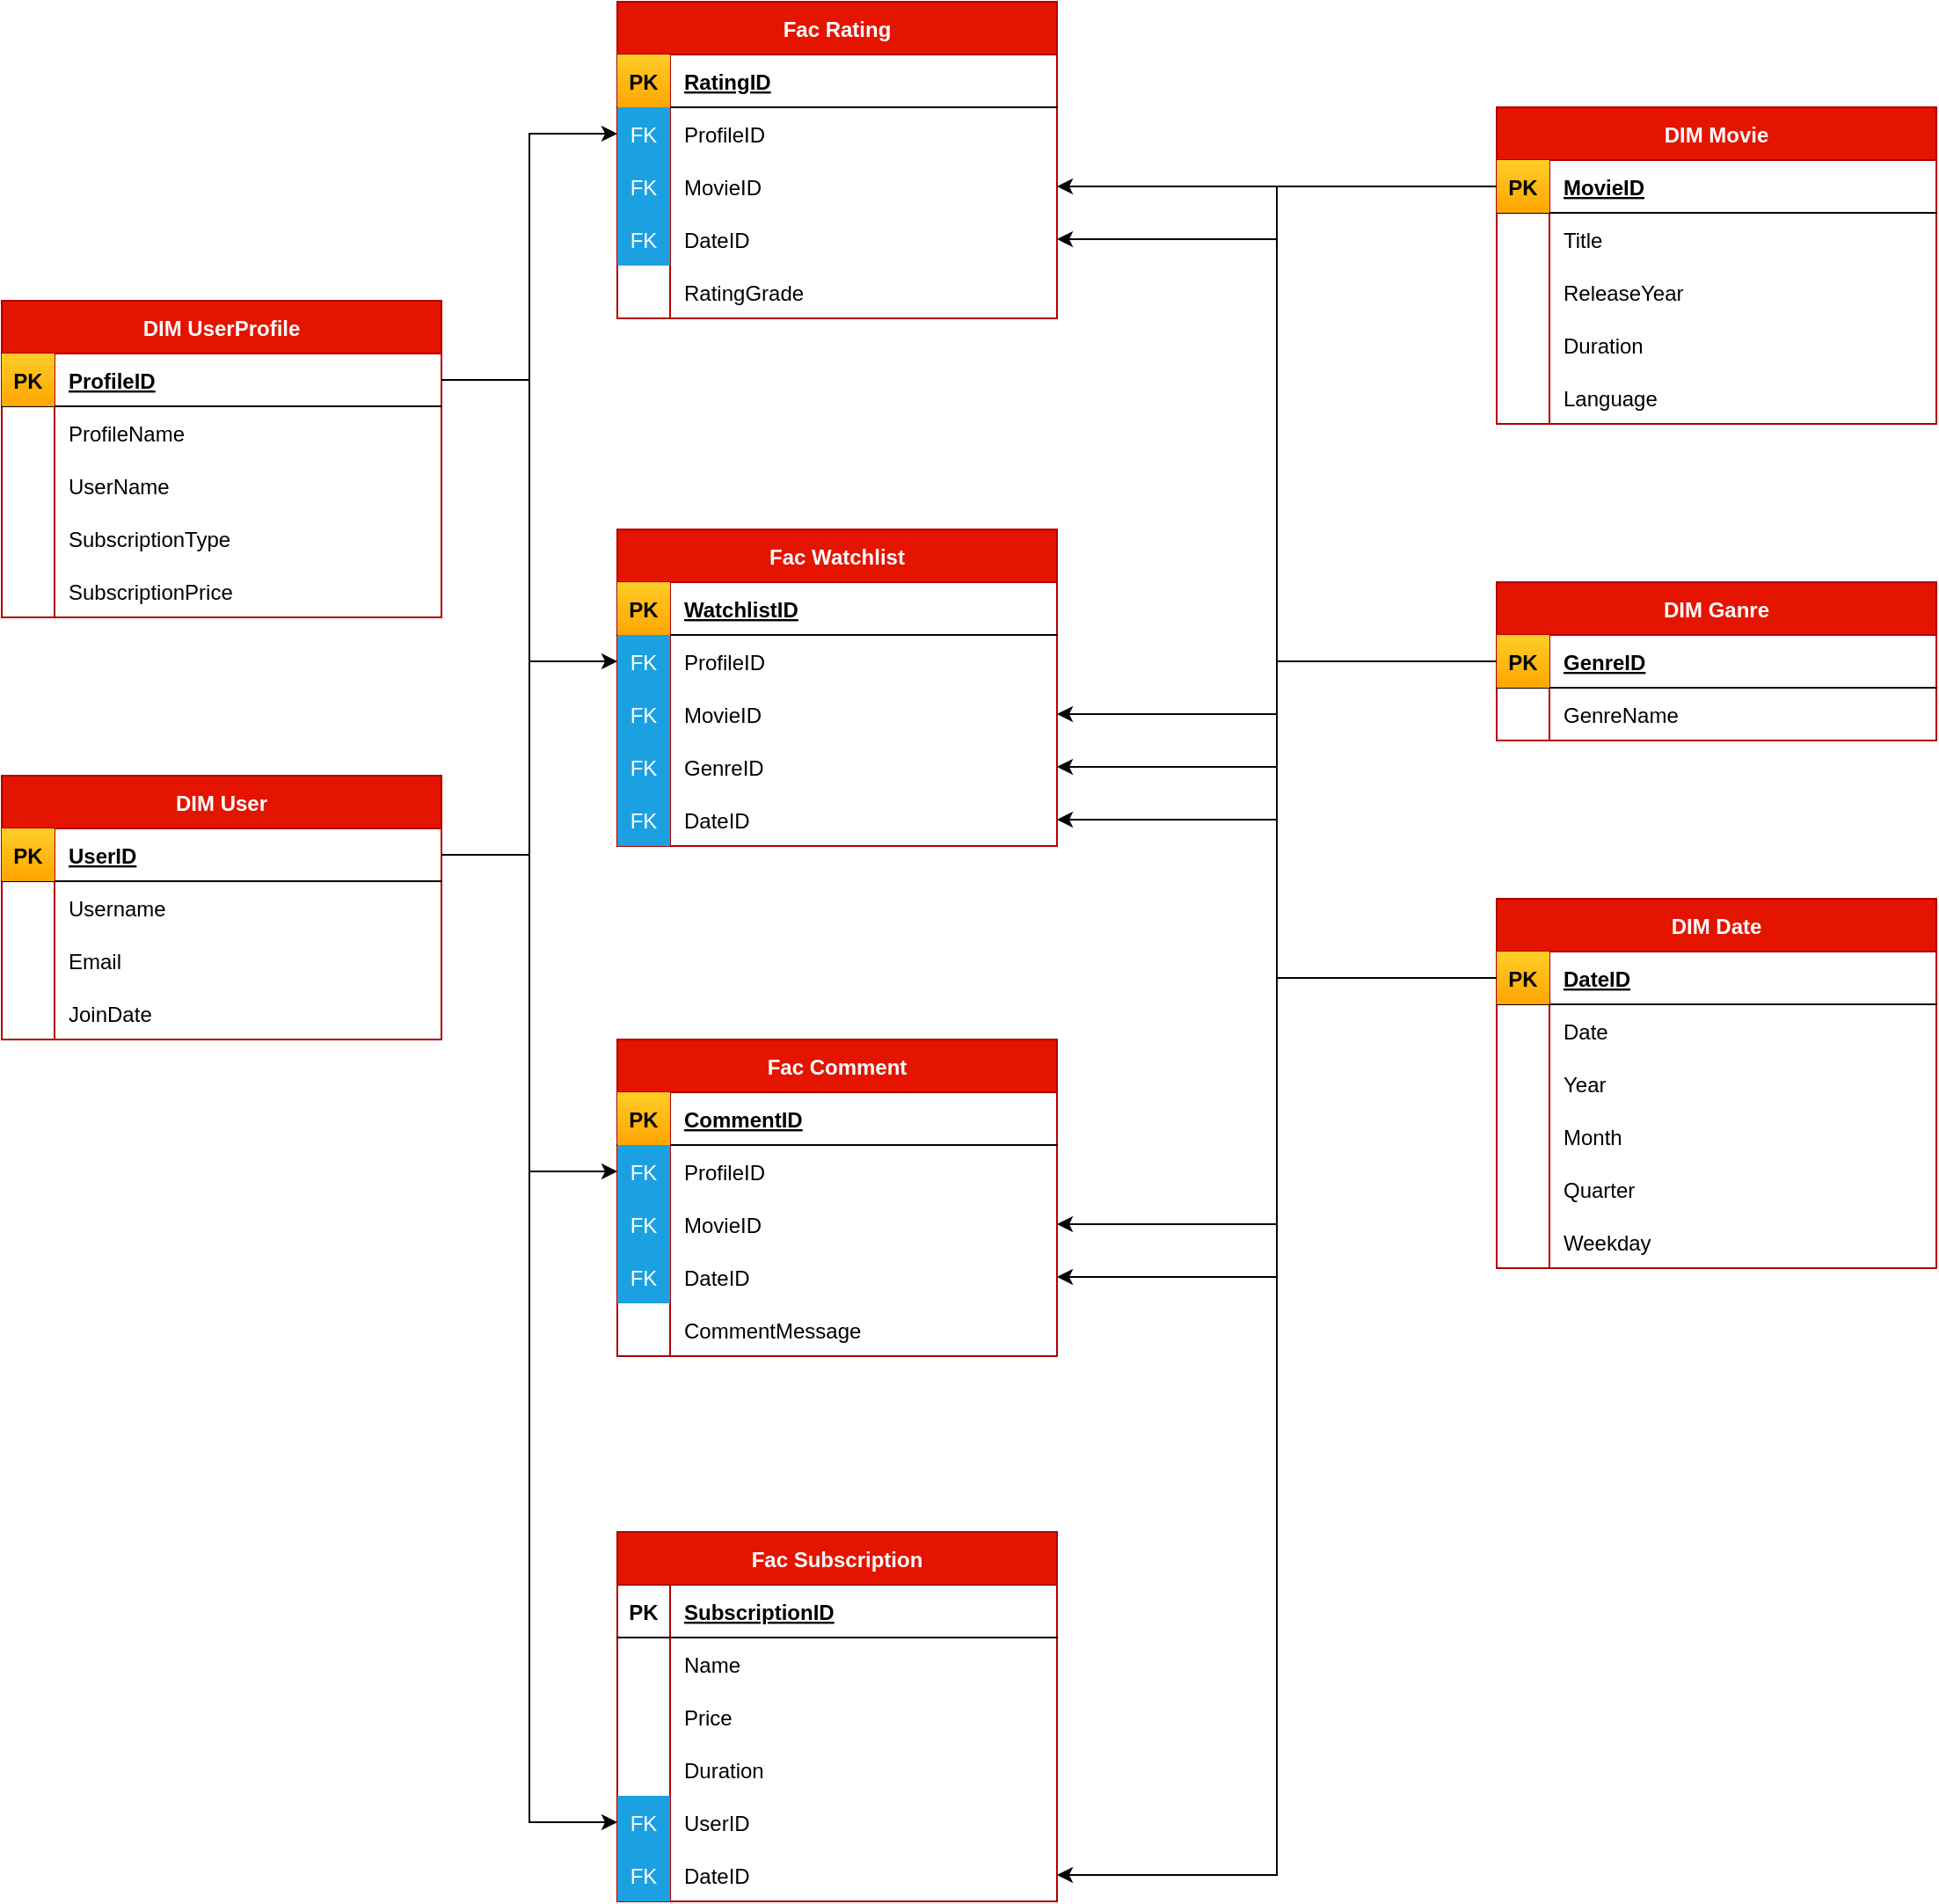 <mxfile version="28.2.5">
  <diagram id="R2lEEEUBdFMjLlhIrx00" name="Page-1">
    <mxGraphModel dx="1737" dy="1050" grid="1" gridSize="10" guides="1" tooltips="1" connect="1" arrows="1" fold="1" page="1" pageScale="1" pageWidth="850" pageHeight="1100" math="0" shadow="0" extFonts="Permanent Marker^https://fonts.googleapis.com/css?family=Permanent+Marker">
      <root>
        <mxCell id="0" />
        <mxCell id="1" parent="0" />
        <mxCell id="C-vyLk0tnHw3VtMMgP7b-2" value="Fac Rating" style="shape=table;startSize=30;container=1;collapsible=1;childLayout=tableLayout;fixedRows=1;rowLines=0;fontStyle=1;align=center;resizeLast=1;fillColor=#e51400;fontColor=#ffffff;strokeColor=#B20000;" parent="1" vertex="1">
          <mxGeometry x="570" y="120" width="250" height="180" as="geometry" />
        </mxCell>
        <mxCell id="C-vyLk0tnHw3VtMMgP7b-3" value="" style="shape=partialRectangle;collapsible=0;dropTarget=0;pointerEvents=0;fillColor=none;points=[[0,0.5],[1,0.5]];portConstraint=eastwest;top=0;left=0;right=0;bottom=1;" parent="C-vyLk0tnHw3VtMMgP7b-2" vertex="1">
          <mxGeometry y="30" width="250" height="30" as="geometry" />
        </mxCell>
        <mxCell id="C-vyLk0tnHw3VtMMgP7b-4" value="PK" style="shape=partialRectangle;overflow=hidden;connectable=0;fillColor=#ffcd28;top=0;left=0;bottom=0;right=0;fontStyle=1;gradientColor=#ffa500;strokeColor=#d79b00;" parent="C-vyLk0tnHw3VtMMgP7b-3" vertex="1">
          <mxGeometry width="30" height="30" as="geometry">
            <mxRectangle width="30" height="30" as="alternateBounds" />
          </mxGeometry>
        </mxCell>
        <mxCell id="C-vyLk0tnHw3VtMMgP7b-5" value="RatingID" style="shape=partialRectangle;overflow=hidden;connectable=0;fillColor=none;top=0;left=0;bottom=0;right=0;align=left;spacingLeft=6;fontStyle=5;" parent="C-vyLk0tnHw3VtMMgP7b-3" vertex="1">
          <mxGeometry x="30" width="220" height="30" as="geometry">
            <mxRectangle width="220" height="30" as="alternateBounds" />
          </mxGeometry>
        </mxCell>
        <mxCell id="C-vyLk0tnHw3VtMMgP7b-6" value="" style="shape=partialRectangle;collapsible=0;dropTarget=0;pointerEvents=0;fillColor=none;points=[[0,0.5],[1,0.5]];portConstraint=eastwest;top=0;left=0;right=0;bottom=0;" parent="C-vyLk0tnHw3VtMMgP7b-2" vertex="1">
          <mxGeometry y="60" width="250" height="30" as="geometry" />
        </mxCell>
        <mxCell id="C-vyLk0tnHw3VtMMgP7b-7" value="FK" style="shape=partialRectangle;overflow=hidden;connectable=0;fillColor=#1ba1e2;top=0;left=0;bottom=0;right=0;fontColor=#ffffff;strokeColor=#006EAF;" parent="C-vyLk0tnHw3VtMMgP7b-6" vertex="1">
          <mxGeometry width="30" height="30" as="geometry">
            <mxRectangle width="30" height="30" as="alternateBounds" />
          </mxGeometry>
        </mxCell>
        <mxCell id="C-vyLk0tnHw3VtMMgP7b-8" value="ProfileID" style="shape=partialRectangle;overflow=hidden;connectable=0;fillColor=none;top=0;left=0;bottom=0;right=0;align=left;spacingLeft=6;" parent="C-vyLk0tnHw3VtMMgP7b-6" vertex="1">
          <mxGeometry x="30" width="220" height="30" as="geometry">
            <mxRectangle width="220" height="30" as="alternateBounds" />
          </mxGeometry>
        </mxCell>
        <mxCell id="C-vyLk0tnHw3VtMMgP7b-9" value="" style="shape=partialRectangle;collapsible=0;dropTarget=0;pointerEvents=0;fillColor=none;points=[[0,0.5],[1,0.5]];portConstraint=eastwest;top=0;left=0;right=0;bottom=0;" parent="C-vyLk0tnHw3VtMMgP7b-2" vertex="1">
          <mxGeometry y="90" width="250" height="30" as="geometry" />
        </mxCell>
        <mxCell id="C-vyLk0tnHw3VtMMgP7b-10" value="FK" style="shape=partialRectangle;overflow=hidden;connectable=0;fillColor=#1ba1e2;top=0;left=0;bottom=0;right=0;fontColor=#ffffff;strokeColor=#006EAF;" parent="C-vyLk0tnHw3VtMMgP7b-9" vertex="1">
          <mxGeometry width="30" height="30" as="geometry">
            <mxRectangle width="30" height="30" as="alternateBounds" />
          </mxGeometry>
        </mxCell>
        <mxCell id="C-vyLk0tnHw3VtMMgP7b-11" value="MovieID" style="shape=partialRectangle;overflow=hidden;connectable=0;fillColor=none;top=0;left=0;bottom=0;right=0;align=left;spacingLeft=6;" parent="C-vyLk0tnHw3VtMMgP7b-9" vertex="1">
          <mxGeometry x="30" width="220" height="30" as="geometry">
            <mxRectangle width="220" height="30" as="alternateBounds" />
          </mxGeometry>
        </mxCell>
        <mxCell id="CZ8vtydU2xpf4jQbtMSe-10" value="" style="shape=tableRow;horizontal=0;startSize=0;swimlaneHead=0;swimlaneBody=0;fillColor=none;collapsible=0;dropTarget=0;points=[[0,0.5],[1,0.5]];portConstraint=eastwest;top=0;left=0;right=0;bottom=0;" parent="C-vyLk0tnHw3VtMMgP7b-2" vertex="1">
          <mxGeometry y="120" width="250" height="30" as="geometry" />
        </mxCell>
        <mxCell id="CZ8vtydU2xpf4jQbtMSe-11" value="FK" style="shape=partialRectangle;connectable=0;fillColor=#1ba1e2;top=0;left=0;bottom=0;right=0;editable=1;overflow=hidden;fontColor=#ffffff;strokeColor=#006EAF;" parent="CZ8vtydU2xpf4jQbtMSe-10" vertex="1">
          <mxGeometry width="30" height="30" as="geometry">
            <mxRectangle width="30" height="30" as="alternateBounds" />
          </mxGeometry>
        </mxCell>
        <mxCell id="CZ8vtydU2xpf4jQbtMSe-12" value="DateID" style="shape=partialRectangle;connectable=0;fillColor=none;top=0;left=0;bottom=0;right=0;align=left;spacingLeft=6;overflow=hidden;" parent="CZ8vtydU2xpf4jQbtMSe-10" vertex="1">
          <mxGeometry x="30" width="220" height="30" as="geometry">
            <mxRectangle width="220" height="30" as="alternateBounds" />
          </mxGeometry>
        </mxCell>
        <mxCell id="CZ8vtydU2xpf4jQbtMSe-16" value="" style="shape=tableRow;horizontal=0;startSize=0;swimlaneHead=0;swimlaneBody=0;fillColor=none;collapsible=0;dropTarget=0;points=[[0,0.5],[1,0.5]];portConstraint=eastwest;top=0;left=0;right=0;bottom=0;" parent="C-vyLk0tnHw3VtMMgP7b-2" vertex="1">
          <mxGeometry y="150" width="250" height="30" as="geometry" />
        </mxCell>
        <mxCell id="CZ8vtydU2xpf4jQbtMSe-17" value="" style="shape=partialRectangle;connectable=0;fillColor=none;top=0;left=0;bottom=0;right=0;editable=1;overflow=hidden;" parent="CZ8vtydU2xpf4jQbtMSe-16" vertex="1">
          <mxGeometry width="30" height="30" as="geometry">
            <mxRectangle width="30" height="30" as="alternateBounds" />
          </mxGeometry>
        </mxCell>
        <mxCell id="CZ8vtydU2xpf4jQbtMSe-18" value="RatingGrade" style="shape=partialRectangle;connectable=0;fillColor=none;top=0;left=0;bottom=0;right=0;align=left;spacingLeft=6;overflow=hidden;" parent="CZ8vtydU2xpf4jQbtMSe-16" vertex="1">
          <mxGeometry x="30" width="220" height="30" as="geometry">
            <mxRectangle width="220" height="30" as="alternateBounds" />
          </mxGeometry>
        </mxCell>
        <mxCell id="CZ8vtydU2xpf4jQbtMSe-19" value="Fac Watchlist" style="shape=table;startSize=30;container=1;collapsible=1;childLayout=tableLayout;fixedRows=1;rowLines=0;fontStyle=1;align=center;resizeLast=1;fillColor=#e51400;fontColor=#ffffff;strokeColor=#B20000;" parent="1" vertex="1">
          <mxGeometry x="570" y="420" width="250" height="180" as="geometry" />
        </mxCell>
        <mxCell id="CZ8vtydU2xpf4jQbtMSe-20" value="" style="shape=partialRectangle;collapsible=0;dropTarget=0;pointerEvents=0;fillColor=none;points=[[0,0.5],[1,0.5]];portConstraint=eastwest;top=0;left=0;right=0;bottom=1;" parent="CZ8vtydU2xpf4jQbtMSe-19" vertex="1">
          <mxGeometry y="30" width="250" height="30" as="geometry" />
        </mxCell>
        <mxCell id="CZ8vtydU2xpf4jQbtMSe-21" value="PK" style="shape=partialRectangle;overflow=hidden;connectable=0;fillColor=#ffcd28;top=0;left=0;bottom=0;right=0;fontStyle=1;gradientColor=#ffa500;strokeColor=#d79b00;" parent="CZ8vtydU2xpf4jQbtMSe-20" vertex="1">
          <mxGeometry width="30" height="30" as="geometry">
            <mxRectangle width="30" height="30" as="alternateBounds" />
          </mxGeometry>
        </mxCell>
        <mxCell id="CZ8vtydU2xpf4jQbtMSe-22" value="WatchlistID" style="shape=partialRectangle;overflow=hidden;connectable=0;fillColor=none;top=0;left=0;bottom=0;right=0;align=left;spacingLeft=6;fontStyle=5;" parent="CZ8vtydU2xpf4jQbtMSe-20" vertex="1">
          <mxGeometry x="30" width="220" height="30" as="geometry">
            <mxRectangle width="220" height="30" as="alternateBounds" />
          </mxGeometry>
        </mxCell>
        <mxCell id="CZ8vtydU2xpf4jQbtMSe-23" value="" style="shape=partialRectangle;collapsible=0;dropTarget=0;pointerEvents=0;fillColor=none;points=[[0,0.5],[1,0.5]];portConstraint=eastwest;top=0;left=0;right=0;bottom=0;" parent="CZ8vtydU2xpf4jQbtMSe-19" vertex="1">
          <mxGeometry y="60" width="250" height="30" as="geometry" />
        </mxCell>
        <mxCell id="CZ8vtydU2xpf4jQbtMSe-24" value="FK" style="shape=partialRectangle;overflow=hidden;connectable=0;fillColor=#1ba1e2;top=0;left=0;bottom=0;right=0;fontColor=#ffffff;strokeColor=#006EAF;" parent="CZ8vtydU2xpf4jQbtMSe-23" vertex="1">
          <mxGeometry width="30" height="30" as="geometry">
            <mxRectangle width="30" height="30" as="alternateBounds" />
          </mxGeometry>
        </mxCell>
        <mxCell id="CZ8vtydU2xpf4jQbtMSe-25" value="ProfileID" style="shape=partialRectangle;overflow=hidden;connectable=0;fillColor=none;top=0;left=0;bottom=0;right=0;align=left;spacingLeft=6;" parent="CZ8vtydU2xpf4jQbtMSe-23" vertex="1">
          <mxGeometry x="30" width="220" height="30" as="geometry">
            <mxRectangle width="220" height="30" as="alternateBounds" />
          </mxGeometry>
        </mxCell>
        <mxCell id="CZ8vtydU2xpf4jQbtMSe-26" value="" style="shape=partialRectangle;collapsible=0;dropTarget=0;pointerEvents=0;fillColor=none;points=[[0,0.5],[1,0.5]];portConstraint=eastwest;top=0;left=0;right=0;bottom=0;" parent="CZ8vtydU2xpf4jQbtMSe-19" vertex="1">
          <mxGeometry y="90" width="250" height="30" as="geometry" />
        </mxCell>
        <mxCell id="CZ8vtydU2xpf4jQbtMSe-27" value="FK" style="shape=partialRectangle;overflow=hidden;connectable=0;fillColor=#1ba1e2;top=0;left=0;bottom=0;right=0;fontColor=#ffffff;strokeColor=#006EAF;" parent="CZ8vtydU2xpf4jQbtMSe-26" vertex="1">
          <mxGeometry width="30" height="30" as="geometry">
            <mxRectangle width="30" height="30" as="alternateBounds" />
          </mxGeometry>
        </mxCell>
        <mxCell id="CZ8vtydU2xpf4jQbtMSe-28" value="MovieID" style="shape=partialRectangle;overflow=hidden;connectable=0;fillColor=none;top=0;left=0;bottom=0;right=0;align=left;spacingLeft=6;" parent="CZ8vtydU2xpf4jQbtMSe-26" vertex="1">
          <mxGeometry x="30" width="220" height="30" as="geometry">
            <mxRectangle width="220" height="30" as="alternateBounds" />
          </mxGeometry>
        </mxCell>
        <mxCell id="CZ8vtydU2xpf4jQbtMSe-29" value="" style="shape=tableRow;horizontal=0;startSize=0;swimlaneHead=0;swimlaneBody=0;fillColor=none;collapsible=0;dropTarget=0;points=[[0,0.5],[1,0.5]];portConstraint=eastwest;top=0;left=0;right=0;bottom=0;" parent="CZ8vtydU2xpf4jQbtMSe-19" vertex="1">
          <mxGeometry y="120" width="250" height="30" as="geometry" />
        </mxCell>
        <mxCell id="CZ8vtydU2xpf4jQbtMSe-30" value="FK" style="shape=partialRectangle;connectable=0;fillColor=#1ba1e2;top=0;left=0;bottom=0;right=0;editable=1;overflow=hidden;fontColor=#ffffff;strokeColor=#006EAF;" parent="CZ8vtydU2xpf4jQbtMSe-29" vertex="1">
          <mxGeometry width="30" height="30" as="geometry">
            <mxRectangle width="30" height="30" as="alternateBounds" />
          </mxGeometry>
        </mxCell>
        <mxCell id="CZ8vtydU2xpf4jQbtMSe-31" value="GenreID" style="shape=partialRectangle;connectable=0;fillColor=none;top=0;left=0;bottom=0;right=0;align=left;spacingLeft=6;overflow=hidden;" parent="CZ8vtydU2xpf4jQbtMSe-29" vertex="1">
          <mxGeometry x="30" width="220" height="30" as="geometry">
            <mxRectangle width="220" height="30" as="alternateBounds" />
          </mxGeometry>
        </mxCell>
        <mxCell id="lDj0265KRV16K6M_6moC-1" value="" style="shape=tableRow;horizontal=0;startSize=0;swimlaneHead=0;swimlaneBody=0;fillColor=none;collapsible=0;dropTarget=0;points=[[0,0.5],[1,0.5]];portConstraint=eastwest;top=0;left=0;right=0;bottom=0;" parent="CZ8vtydU2xpf4jQbtMSe-19" vertex="1">
          <mxGeometry y="150" width="250" height="30" as="geometry" />
        </mxCell>
        <mxCell id="lDj0265KRV16K6M_6moC-2" value="FK" style="shape=partialRectangle;connectable=0;fillColor=#1ba1e2;top=0;left=0;bottom=0;right=0;editable=1;overflow=hidden;fontColor=#ffffff;strokeColor=#006EAF;" parent="lDj0265KRV16K6M_6moC-1" vertex="1">
          <mxGeometry width="30" height="30" as="geometry">
            <mxRectangle width="30" height="30" as="alternateBounds" />
          </mxGeometry>
        </mxCell>
        <mxCell id="lDj0265KRV16K6M_6moC-3" value="DateID" style="shape=partialRectangle;connectable=0;fillColor=none;top=0;left=0;bottom=0;right=0;align=left;spacingLeft=6;overflow=hidden;" parent="lDj0265KRV16K6M_6moC-1" vertex="1">
          <mxGeometry x="30" width="220" height="30" as="geometry">
            <mxRectangle width="220" height="30" as="alternateBounds" />
          </mxGeometry>
        </mxCell>
        <mxCell id="CZ8vtydU2xpf4jQbtMSe-36" value="Fac Comment" style="shape=table;startSize=30;container=1;collapsible=1;childLayout=tableLayout;fixedRows=1;rowLines=0;fontStyle=1;align=center;resizeLast=1;fillColor=#e51400;fontColor=#ffffff;strokeColor=#B20000;" parent="1" vertex="1">
          <mxGeometry x="570" y="710" width="250" height="180" as="geometry" />
        </mxCell>
        <mxCell id="CZ8vtydU2xpf4jQbtMSe-37" value="" style="shape=partialRectangle;collapsible=0;dropTarget=0;pointerEvents=0;fillColor=none;points=[[0,0.5],[1,0.5]];portConstraint=eastwest;top=0;left=0;right=0;bottom=1;" parent="CZ8vtydU2xpf4jQbtMSe-36" vertex="1">
          <mxGeometry y="30" width="250" height="30" as="geometry" />
        </mxCell>
        <mxCell id="CZ8vtydU2xpf4jQbtMSe-38" value="PK" style="shape=partialRectangle;overflow=hidden;connectable=0;fillColor=#ffcd28;top=0;left=0;bottom=0;right=0;fontStyle=1;gradientColor=#ffa500;strokeColor=#d79b00;" parent="CZ8vtydU2xpf4jQbtMSe-37" vertex="1">
          <mxGeometry width="30" height="30" as="geometry">
            <mxRectangle width="30" height="30" as="alternateBounds" />
          </mxGeometry>
        </mxCell>
        <mxCell id="CZ8vtydU2xpf4jQbtMSe-39" value="CommentID" style="shape=partialRectangle;overflow=hidden;connectable=0;fillColor=none;top=0;left=0;bottom=0;right=0;align=left;spacingLeft=6;fontStyle=5;" parent="CZ8vtydU2xpf4jQbtMSe-37" vertex="1">
          <mxGeometry x="30" width="220" height="30" as="geometry">
            <mxRectangle width="220" height="30" as="alternateBounds" />
          </mxGeometry>
        </mxCell>
        <mxCell id="CZ8vtydU2xpf4jQbtMSe-40" value="" style="shape=partialRectangle;collapsible=0;dropTarget=0;pointerEvents=0;fillColor=none;points=[[0,0.5],[1,0.5]];portConstraint=eastwest;top=0;left=0;right=0;bottom=0;" parent="CZ8vtydU2xpf4jQbtMSe-36" vertex="1">
          <mxGeometry y="60" width="250" height="30" as="geometry" />
        </mxCell>
        <mxCell id="CZ8vtydU2xpf4jQbtMSe-41" value="FK" style="shape=partialRectangle;overflow=hidden;connectable=0;fillColor=#1ba1e2;top=0;left=0;bottom=0;right=0;fontColor=#ffffff;strokeColor=#006EAF;" parent="CZ8vtydU2xpf4jQbtMSe-40" vertex="1">
          <mxGeometry width="30" height="30" as="geometry">
            <mxRectangle width="30" height="30" as="alternateBounds" />
          </mxGeometry>
        </mxCell>
        <mxCell id="CZ8vtydU2xpf4jQbtMSe-42" value="ProfileID" style="shape=partialRectangle;overflow=hidden;connectable=0;fillColor=none;top=0;left=0;bottom=0;right=0;align=left;spacingLeft=6;" parent="CZ8vtydU2xpf4jQbtMSe-40" vertex="1">
          <mxGeometry x="30" width="220" height="30" as="geometry">
            <mxRectangle width="220" height="30" as="alternateBounds" />
          </mxGeometry>
        </mxCell>
        <mxCell id="CZ8vtydU2xpf4jQbtMSe-43" value="" style="shape=partialRectangle;collapsible=0;dropTarget=0;pointerEvents=0;fillColor=none;points=[[0,0.5],[1,0.5]];portConstraint=eastwest;top=0;left=0;right=0;bottom=0;" parent="CZ8vtydU2xpf4jQbtMSe-36" vertex="1">
          <mxGeometry y="90" width="250" height="30" as="geometry" />
        </mxCell>
        <mxCell id="CZ8vtydU2xpf4jQbtMSe-44" value="FK" style="shape=partialRectangle;overflow=hidden;connectable=0;fillColor=#1ba1e2;top=0;left=0;bottom=0;right=0;fontColor=#ffffff;strokeColor=#006EAF;" parent="CZ8vtydU2xpf4jQbtMSe-43" vertex="1">
          <mxGeometry width="30" height="30" as="geometry">
            <mxRectangle width="30" height="30" as="alternateBounds" />
          </mxGeometry>
        </mxCell>
        <mxCell id="CZ8vtydU2xpf4jQbtMSe-45" value="MovieID" style="shape=partialRectangle;overflow=hidden;connectable=0;fillColor=none;top=0;left=0;bottom=0;right=0;align=left;spacingLeft=6;" parent="CZ8vtydU2xpf4jQbtMSe-43" vertex="1">
          <mxGeometry x="30" width="220" height="30" as="geometry">
            <mxRectangle width="220" height="30" as="alternateBounds" />
          </mxGeometry>
        </mxCell>
        <mxCell id="CZ8vtydU2xpf4jQbtMSe-46" value="" style="shape=tableRow;horizontal=0;startSize=0;swimlaneHead=0;swimlaneBody=0;fillColor=none;collapsible=0;dropTarget=0;points=[[0,0.5],[1,0.5]];portConstraint=eastwest;top=0;left=0;right=0;bottom=0;" parent="CZ8vtydU2xpf4jQbtMSe-36" vertex="1">
          <mxGeometry y="120" width="250" height="30" as="geometry" />
        </mxCell>
        <mxCell id="CZ8vtydU2xpf4jQbtMSe-47" value="FK" style="shape=partialRectangle;connectable=0;fillColor=#1ba1e2;top=0;left=0;bottom=0;right=0;editable=1;overflow=hidden;fontColor=#ffffff;strokeColor=#006EAF;" parent="CZ8vtydU2xpf4jQbtMSe-46" vertex="1">
          <mxGeometry width="30" height="30" as="geometry">
            <mxRectangle width="30" height="30" as="alternateBounds" />
          </mxGeometry>
        </mxCell>
        <mxCell id="CZ8vtydU2xpf4jQbtMSe-48" value="DateID" style="shape=partialRectangle;connectable=0;fillColor=none;top=0;left=0;bottom=0;right=0;align=left;spacingLeft=6;overflow=hidden;" parent="CZ8vtydU2xpf4jQbtMSe-46" vertex="1">
          <mxGeometry x="30" width="220" height="30" as="geometry">
            <mxRectangle width="220" height="30" as="alternateBounds" />
          </mxGeometry>
        </mxCell>
        <mxCell id="CZ8vtydU2xpf4jQbtMSe-49" value="" style="shape=tableRow;horizontal=0;startSize=0;swimlaneHead=0;swimlaneBody=0;fillColor=none;collapsible=0;dropTarget=0;points=[[0,0.5],[1,0.5]];portConstraint=eastwest;top=0;left=0;right=0;bottom=0;" parent="CZ8vtydU2xpf4jQbtMSe-36" vertex="1">
          <mxGeometry y="150" width="250" height="30" as="geometry" />
        </mxCell>
        <mxCell id="CZ8vtydU2xpf4jQbtMSe-50" value="" style="shape=partialRectangle;connectable=0;fillColor=none;top=0;left=0;bottom=0;right=0;editable=1;overflow=hidden;" parent="CZ8vtydU2xpf4jQbtMSe-49" vertex="1">
          <mxGeometry width="30" height="30" as="geometry">
            <mxRectangle width="30" height="30" as="alternateBounds" />
          </mxGeometry>
        </mxCell>
        <mxCell id="CZ8vtydU2xpf4jQbtMSe-51" value="CommentMessage" style="shape=partialRectangle;connectable=0;fillColor=none;top=0;left=0;bottom=0;right=0;align=left;spacingLeft=6;overflow=hidden;" parent="CZ8vtydU2xpf4jQbtMSe-49" vertex="1">
          <mxGeometry x="30" width="220" height="30" as="geometry">
            <mxRectangle width="220" height="30" as="alternateBounds" />
          </mxGeometry>
        </mxCell>
        <mxCell id="CZ8vtydU2xpf4jQbtMSe-52" value="DIM UserProfile" style="shape=table;startSize=30;container=1;collapsible=1;childLayout=tableLayout;fixedRows=1;rowLines=0;fontStyle=1;align=center;resizeLast=1;fillColor=#e51400;fontColor=#ffffff;strokeColor=#B20000;" parent="1" vertex="1">
          <mxGeometry x="220" y="290" width="250" height="180" as="geometry" />
        </mxCell>
        <mxCell id="CZ8vtydU2xpf4jQbtMSe-53" value="" style="shape=partialRectangle;collapsible=0;dropTarget=0;pointerEvents=0;fillColor=none;points=[[0,0.5],[1,0.5]];portConstraint=eastwest;top=0;left=0;right=0;bottom=1;" parent="CZ8vtydU2xpf4jQbtMSe-52" vertex="1">
          <mxGeometry y="30" width="250" height="30" as="geometry" />
        </mxCell>
        <mxCell id="CZ8vtydU2xpf4jQbtMSe-54" value="PK" style="shape=partialRectangle;overflow=hidden;connectable=0;fillColor=#ffcd28;top=0;left=0;bottom=0;right=0;fontStyle=1;gradientColor=#ffa500;strokeColor=#d79b00;" parent="CZ8vtydU2xpf4jQbtMSe-53" vertex="1">
          <mxGeometry width="30" height="30" as="geometry">
            <mxRectangle width="30" height="30" as="alternateBounds" />
          </mxGeometry>
        </mxCell>
        <mxCell id="CZ8vtydU2xpf4jQbtMSe-55" value="ProfileID" style="shape=partialRectangle;overflow=hidden;connectable=0;fillColor=none;top=0;left=0;bottom=0;right=0;align=left;spacingLeft=6;fontStyle=5;" parent="CZ8vtydU2xpf4jQbtMSe-53" vertex="1">
          <mxGeometry x="30" width="220" height="30" as="geometry">
            <mxRectangle width="220" height="30" as="alternateBounds" />
          </mxGeometry>
        </mxCell>
        <mxCell id="CZ8vtydU2xpf4jQbtMSe-56" value="" style="shape=partialRectangle;collapsible=0;dropTarget=0;pointerEvents=0;fillColor=none;points=[[0,0.5],[1,0.5]];portConstraint=eastwest;top=0;left=0;right=0;bottom=0;" parent="CZ8vtydU2xpf4jQbtMSe-52" vertex="1">
          <mxGeometry y="60" width="250" height="30" as="geometry" />
        </mxCell>
        <mxCell id="CZ8vtydU2xpf4jQbtMSe-57" value="" style="shape=partialRectangle;overflow=hidden;connectable=0;fillColor=none;top=0;left=0;bottom=0;right=0;" parent="CZ8vtydU2xpf4jQbtMSe-56" vertex="1">
          <mxGeometry width="30" height="30" as="geometry">
            <mxRectangle width="30" height="30" as="alternateBounds" />
          </mxGeometry>
        </mxCell>
        <mxCell id="CZ8vtydU2xpf4jQbtMSe-58" value="ProfileName" style="shape=partialRectangle;overflow=hidden;connectable=0;fillColor=none;top=0;left=0;bottom=0;right=0;align=left;spacingLeft=6;" parent="CZ8vtydU2xpf4jQbtMSe-56" vertex="1">
          <mxGeometry x="30" width="220" height="30" as="geometry">
            <mxRectangle width="220" height="30" as="alternateBounds" />
          </mxGeometry>
        </mxCell>
        <mxCell id="CZ8vtydU2xpf4jQbtMSe-62" value="" style="shape=tableRow;horizontal=0;startSize=0;swimlaneHead=0;swimlaneBody=0;fillColor=none;collapsible=0;dropTarget=0;points=[[0,0.5],[1,0.5]];portConstraint=eastwest;top=0;left=0;right=0;bottom=0;" parent="CZ8vtydU2xpf4jQbtMSe-52" vertex="1">
          <mxGeometry y="90" width="250" height="30" as="geometry" />
        </mxCell>
        <mxCell id="CZ8vtydU2xpf4jQbtMSe-63" value="" style="shape=partialRectangle;connectable=0;fillColor=none;top=0;left=0;bottom=0;right=0;editable=1;overflow=hidden;" parent="CZ8vtydU2xpf4jQbtMSe-62" vertex="1">
          <mxGeometry width="30" height="30" as="geometry">
            <mxRectangle width="30" height="30" as="alternateBounds" />
          </mxGeometry>
        </mxCell>
        <mxCell id="CZ8vtydU2xpf4jQbtMSe-64" value="UserName" style="shape=partialRectangle;connectable=0;fillColor=none;top=0;left=0;bottom=0;right=0;align=left;spacingLeft=6;overflow=hidden;" parent="CZ8vtydU2xpf4jQbtMSe-62" vertex="1">
          <mxGeometry x="30" width="220" height="30" as="geometry">
            <mxRectangle width="220" height="30" as="alternateBounds" />
          </mxGeometry>
        </mxCell>
        <mxCell id="CZ8vtydU2xpf4jQbtMSe-68" value="" style="shape=tableRow;horizontal=0;startSize=0;swimlaneHead=0;swimlaneBody=0;fillColor=none;collapsible=0;dropTarget=0;points=[[0,0.5],[1,0.5]];portConstraint=eastwest;top=0;left=0;right=0;bottom=0;" parent="CZ8vtydU2xpf4jQbtMSe-52" vertex="1">
          <mxGeometry y="120" width="250" height="30" as="geometry" />
        </mxCell>
        <mxCell id="CZ8vtydU2xpf4jQbtMSe-69" value="" style="shape=partialRectangle;connectable=0;fillColor=none;top=0;left=0;bottom=0;right=0;editable=1;overflow=hidden;" parent="CZ8vtydU2xpf4jQbtMSe-68" vertex="1">
          <mxGeometry width="30" height="30" as="geometry">
            <mxRectangle width="30" height="30" as="alternateBounds" />
          </mxGeometry>
        </mxCell>
        <mxCell id="CZ8vtydU2xpf4jQbtMSe-70" value="SubscriptionType" style="shape=partialRectangle;connectable=0;fillColor=none;top=0;left=0;bottom=0;right=0;align=left;spacingLeft=6;overflow=hidden;" parent="CZ8vtydU2xpf4jQbtMSe-68" vertex="1">
          <mxGeometry x="30" width="220" height="30" as="geometry">
            <mxRectangle width="220" height="30" as="alternateBounds" />
          </mxGeometry>
        </mxCell>
        <mxCell id="CZ8vtydU2xpf4jQbtMSe-74" value="" style="shape=tableRow;horizontal=0;startSize=0;swimlaneHead=0;swimlaneBody=0;fillColor=none;collapsible=0;dropTarget=0;points=[[0,0.5],[1,0.5]];portConstraint=eastwest;top=0;left=0;right=0;bottom=0;" parent="CZ8vtydU2xpf4jQbtMSe-52" vertex="1">
          <mxGeometry y="150" width="250" height="30" as="geometry" />
        </mxCell>
        <mxCell id="CZ8vtydU2xpf4jQbtMSe-75" value="" style="shape=partialRectangle;connectable=0;fillColor=none;top=0;left=0;bottom=0;right=0;editable=1;overflow=hidden;" parent="CZ8vtydU2xpf4jQbtMSe-74" vertex="1">
          <mxGeometry width="30" height="30" as="geometry">
            <mxRectangle width="30" height="30" as="alternateBounds" />
          </mxGeometry>
        </mxCell>
        <mxCell id="CZ8vtydU2xpf4jQbtMSe-76" value="SubscriptionPrice" style="shape=partialRectangle;connectable=0;fillColor=none;top=0;left=0;bottom=0;right=0;align=left;spacingLeft=6;overflow=hidden;" parent="CZ8vtydU2xpf4jQbtMSe-74" vertex="1">
          <mxGeometry x="30" width="220" height="30" as="geometry">
            <mxRectangle width="220" height="30" as="alternateBounds" />
          </mxGeometry>
        </mxCell>
        <mxCell id="CZ8vtydU2xpf4jQbtMSe-77" value="DIM Movie" style="shape=table;startSize=30;container=1;collapsible=1;childLayout=tableLayout;fixedRows=1;rowLines=0;fontStyle=1;align=center;resizeLast=1;fillColor=#e51400;fontColor=#ffffff;strokeColor=#B20000;" parent="1" vertex="1">
          <mxGeometry x="1070" y="180" width="250" height="180" as="geometry" />
        </mxCell>
        <mxCell id="CZ8vtydU2xpf4jQbtMSe-78" value="" style="shape=partialRectangle;collapsible=0;dropTarget=0;pointerEvents=0;fillColor=none;points=[[0,0.5],[1,0.5]];portConstraint=eastwest;top=0;left=0;right=0;bottom=1;" parent="CZ8vtydU2xpf4jQbtMSe-77" vertex="1">
          <mxGeometry y="30" width="250" height="30" as="geometry" />
        </mxCell>
        <mxCell id="CZ8vtydU2xpf4jQbtMSe-79" value="PK" style="shape=partialRectangle;overflow=hidden;connectable=0;fillColor=#ffcd28;top=0;left=0;bottom=0;right=0;fontStyle=1;strokeColor=#d79b00;gradientColor=#ffa500;" parent="CZ8vtydU2xpf4jQbtMSe-78" vertex="1">
          <mxGeometry width="30" height="30" as="geometry">
            <mxRectangle width="30" height="30" as="alternateBounds" />
          </mxGeometry>
        </mxCell>
        <mxCell id="CZ8vtydU2xpf4jQbtMSe-80" value="MovieID" style="shape=partialRectangle;overflow=hidden;connectable=0;fillColor=none;top=0;left=0;bottom=0;right=0;align=left;spacingLeft=6;fontStyle=5;" parent="CZ8vtydU2xpf4jQbtMSe-78" vertex="1">
          <mxGeometry x="30" width="220" height="30" as="geometry">
            <mxRectangle width="220" height="30" as="alternateBounds" />
          </mxGeometry>
        </mxCell>
        <mxCell id="CZ8vtydU2xpf4jQbtMSe-81" value="" style="shape=partialRectangle;collapsible=0;dropTarget=0;pointerEvents=0;fillColor=none;points=[[0,0.5],[1,0.5]];portConstraint=eastwest;top=0;left=0;right=0;bottom=0;" parent="CZ8vtydU2xpf4jQbtMSe-77" vertex="1">
          <mxGeometry y="60" width="250" height="30" as="geometry" />
        </mxCell>
        <mxCell id="CZ8vtydU2xpf4jQbtMSe-82" value="" style="shape=partialRectangle;overflow=hidden;connectable=0;fillColor=none;top=0;left=0;bottom=0;right=0;" parent="CZ8vtydU2xpf4jQbtMSe-81" vertex="1">
          <mxGeometry width="30" height="30" as="geometry">
            <mxRectangle width="30" height="30" as="alternateBounds" />
          </mxGeometry>
        </mxCell>
        <mxCell id="CZ8vtydU2xpf4jQbtMSe-83" value="Title" style="shape=partialRectangle;overflow=hidden;connectable=0;fillColor=none;top=0;left=0;bottom=0;right=0;align=left;spacingLeft=6;" parent="CZ8vtydU2xpf4jQbtMSe-81" vertex="1">
          <mxGeometry x="30" width="220" height="30" as="geometry">
            <mxRectangle width="220" height="30" as="alternateBounds" />
          </mxGeometry>
        </mxCell>
        <mxCell id="CZ8vtydU2xpf4jQbtMSe-87" value="" style="shape=tableRow;horizontal=0;startSize=0;swimlaneHead=0;swimlaneBody=0;fillColor=none;collapsible=0;dropTarget=0;points=[[0,0.5],[1,0.5]];portConstraint=eastwest;top=0;left=0;right=0;bottom=0;" parent="CZ8vtydU2xpf4jQbtMSe-77" vertex="1">
          <mxGeometry y="90" width="250" height="30" as="geometry" />
        </mxCell>
        <mxCell id="CZ8vtydU2xpf4jQbtMSe-88" value="" style="shape=partialRectangle;connectable=0;fillColor=none;top=0;left=0;bottom=0;right=0;editable=1;overflow=hidden;" parent="CZ8vtydU2xpf4jQbtMSe-87" vertex="1">
          <mxGeometry width="30" height="30" as="geometry">
            <mxRectangle width="30" height="30" as="alternateBounds" />
          </mxGeometry>
        </mxCell>
        <mxCell id="CZ8vtydU2xpf4jQbtMSe-89" value="ReleaseYear" style="shape=partialRectangle;connectable=0;fillColor=none;top=0;left=0;bottom=0;right=0;align=left;spacingLeft=6;overflow=hidden;" parent="CZ8vtydU2xpf4jQbtMSe-87" vertex="1">
          <mxGeometry x="30" width="220" height="30" as="geometry">
            <mxRectangle width="220" height="30" as="alternateBounds" />
          </mxGeometry>
        </mxCell>
        <mxCell id="CZ8vtydU2xpf4jQbtMSe-90" value="" style="shape=tableRow;horizontal=0;startSize=0;swimlaneHead=0;swimlaneBody=0;fillColor=none;collapsible=0;dropTarget=0;points=[[0,0.5],[1,0.5]];portConstraint=eastwest;top=0;left=0;right=0;bottom=0;" parent="CZ8vtydU2xpf4jQbtMSe-77" vertex="1">
          <mxGeometry y="120" width="250" height="30" as="geometry" />
        </mxCell>
        <mxCell id="CZ8vtydU2xpf4jQbtMSe-91" value="" style="shape=partialRectangle;connectable=0;fillColor=none;top=0;left=0;bottom=0;right=0;editable=1;overflow=hidden;" parent="CZ8vtydU2xpf4jQbtMSe-90" vertex="1">
          <mxGeometry width="30" height="30" as="geometry">
            <mxRectangle width="30" height="30" as="alternateBounds" />
          </mxGeometry>
        </mxCell>
        <mxCell id="CZ8vtydU2xpf4jQbtMSe-92" value="Duration" style="shape=partialRectangle;connectable=0;fillColor=none;top=0;left=0;bottom=0;right=0;align=left;spacingLeft=6;overflow=hidden;" parent="CZ8vtydU2xpf4jQbtMSe-90" vertex="1">
          <mxGeometry x="30" width="220" height="30" as="geometry">
            <mxRectangle width="220" height="30" as="alternateBounds" />
          </mxGeometry>
        </mxCell>
        <mxCell id="CZ8vtydU2xpf4jQbtMSe-93" value="" style="shape=tableRow;horizontal=0;startSize=0;swimlaneHead=0;swimlaneBody=0;fillColor=none;collapsible=0;dropTarget=0;points=[[0,0.5],[1,0.5]];portConstraint=eastwest;top=0;left=0;right=0;bottom=0;" parent="CZ8vtydU2xpf4jQbtMSe-77" vertex="1">
          <mxGeometry y="150" width="250" height="30" as="geometry" />
        </mxCell>
        <mxCell id="CZ8vtydU2xpf4jQbtMSe-94" value="" style="shape=partialRectangle;connectable=0;fillColor=none;top=0;left=0;bottom=0;right=0;editable=1;overflow=hidden;" parent="CZ8vtydU2xpf4jQbtMSe-93" vertex="1">
          <mxGeometry width="30" height="30" as="geometry">
            <mxRectangle width="30" height="30" as="alternateBounds" />
          </mxGeometry>
        </mxCell>
        <mxCell id="CZ8vtydU2xpf4jQbtMSe-95" value="Language" style="shape=partialRectangle;connectable=0;fillColor=none;top=0;left=0;bottom=0;right=0;align=left;spacingLeft=6;overflow=hidden;" parent="CZ8vtydU2xpf4jQbtMSe-93" vertex="1">
          <mxGeometry x="30" width="220" height="30" as="geometry">
            <mxRectangle width="220" height="30" as="alternateBounds" />
          </mxGeometry>
        </mxCell>
        <mxCell id="CZ8vtydU2xpf4jQbtMSe-99" value="DIM Ganre" style="shape=table;startSize=30;container=1;collapsible=1;childLayout=tableLayout;fixedRows=1;rowLines=0;fontStyle=1;align=center;resizeLast=1;fillColor=#e51400;fontColor=#ffffff;strokeColor=#B20000;" parent="1" vertex="1">
          <mxGeometry x="1070" y="450" width="250" height="90" as="geometry" />
        </mxCell>
        <mxCell id="CZ8vtydU2xpf4jQbtMSe-100" value="" style="shape=partialRectangle;collapsible=0;dropTarget=0;pointerEvents=0;fillColor=none;points=[[0,0.5],[1,0.5]];portConstraint=eastwest;top=0;left=0;right=0;bottom=1;" parent="CZ8vtydU2xpf4jQbtMSe-99" vertex="1">
          <mxGeometry y="30" width="250" height="30" as="geometry" />
        </mxCell>
        <mxCell id="CZ8vtydU2xpf4jQbtMSe-101" value="PK" style="shape=partialRectangle;overflow=hidden;connectable=0;fillColor=#ffcd28;top=0;left=0;bottom=0;right=0;fontStyle=1;gradientColor=#ffa500;strokeColor=#d79b00;" parent="CZ8vtydU2xpf4jQbtMSe-100" vertex="1">
          <mxGeometry width="30" height="30" as="geometry">
            <mxRectangle width="30" height="30" as="alternateBounds" />
          </mxGeometry>
        </mxCell>
        <mxCell id="CZ8vtydU2xpf4jQbtMSe-102" value="GenreID" style="shape=partialRectangle;overflow=hidden;connectable=0;fillColor=none;top=0;left=0;bottom=0;right=0;align=left;spacingLeft=6;fontStyle=5;" parent="CZ8vtydU2xpf4jQbtMSe-100" vertex="1">
          <mxGeometry x="30" width="220" height="30" as="geometry">
            <mxRectangle width="220" height="30" as="alternateBounds" />
          </mxGeometry>
        </mxCell>
        <mxCell id="CZ8vtydU2xpf4jQbtMSe-103" value="" style="shape=partialRectangle;collapsible=0;dropTarget=0;pointerEvents=0;fillColor=none;points=[[0,0.5],[1,0.5]];portConstraint=eastwest;top=0;left=0;right=0;bottom=0;" parent="CZ8vtydU2xpf4jQbtMSe-99" vertex="1">
          <mxGeometry y="60" width="250" height="30" as="geometry" />
        </mxCell>
        <mxCell id="CZ8vtydU2xpf4jQbtMSe-104" value="" style="shape=partialRectangle;overflow=hidden;connectable=0;fillColor=none;top=0;left=0;bottom=0;right=0;" parent="CZ8vtydU2xpf4jQbtMSe-103" vertex="1">
          <mxGeometry width="30" height="30" as="geometry">
            <mxRectangle width="30" height="30" as="alternateBounds" />
          </mxGeometry>
        </mxCell>
        <mxCell id="CZ8vtydU2xpf4jQbtMSe-105" value="GenreName" style="shape=partialRectangle;overflow=hidden;connectable=0;fillColor=none;top=0;left=0;bottom=0;right=0;align=left;spacingLeft=6;" parent="CZ8vtydU2xpf4jQbtMSe-103" vertex="1">
          <mxGeometry x="30" width="220" height="30" as="geometry">
            <mxRectangle width="220" height="30" as="alternateBounds" />
          </mxGeometry>
        </mxCell>
        <mxCell id="CZ8vtydU2xpf4jQbtMSe-141" value="DIM Date" style="shape=table;startSize=30;container=1;collapsible=1;childLayout=tableLayout;fixedRows=1;rowLines=0;fontStyle=1;align=center;resizeLast=1;fillColor=#e51400;fontColor=#ffffff;strokeColor=#B20000;" parent="1" vertex="1">
          <mxGeometry x="1070" y="630" width="250" height="210" as="geometry" />
        </mxCell>
        <mxCell id="CZ8vtydU2xpf4jQbtMSe-142" value="" style="shape=partialRectangle;collapsible=0;dropTarget=0;pointerEvents=0;fillColor=none;points=[[0,0.5],[1,0.5]];portConstraint=eastwest;top=0;left=0;right=0;bottom=1;" parent="CZ8vtydU2xpf4jQbtMSe-141" vertex="1">
          <mxGeometry y="30" width="250" height="30" as="geometry" />
        </mxCell>
        <mxCell id="CZ8vtydU2xpf4jQbtMSe-143" value="PK" style="shape=partialRectangle;overflow=hidden;connectable=0;fillColor=#ffcd28;top=0;left=0;bottom=0;right=0;fontStyle=1;gradientColor=#ffa500;strokeColor=#d79b00;" parent="CZ8vtydU2xpf4jQbtMSe-142" vertex="1">
          <mxGeometry width="30" height="30" as="geometry">
            <mxRectangle width="30" height="30" as="alternateBounds" />
          </mxGeometry>
        </mxCell>
        <mxCell id="CZ8vtydU2xpf4jQbtMSe-144" value="DateID" style="shape=partialRectangle;overflow=hidden;connectable=0;fillColor=none;top=0;left=0;bottom=0;right=0;align=left;spacingLeft=6;fontStyle=5;" parent="CZ8vtydU2xpf4jQbtMSe-142" vertex="1">
          <mxGeometry x="30" width="220" height="30" as="geometry">
            <mxRectangle width="220" height="30" as="alternateBounds" />
          </mxGeometry>
        </mxCell>
        <mxCell id="CZ8vtydU2xpf4jQbtMSe-145" value="" style="shape=partialRectangle;collapsible=0;dropTarget=0;pointerEvents=0;fillColor=none;points=[[0,0.5],[1,0.5]];portConstraint=eastwest;top=0;left=0;right=0;bottom=0;" parent="CZ8vtydU2xpf4jQbtMSe-141" vertex="1">
          <mxGeometry y="60" width="250" height="30" as="geometry" />
        </mxCell>
        <mxCell id="CZ8vtydU2xpf4jQbtMSe-146" value="" style="shape=partialRectangle;overflow=hidden;connectable=0;fillColor=none;top=0;left=0;bottom=0;right=0;" parent="CZ8vtydU2xpf4jQbtMSe-145" vertex="1">
          <mxGeometry width="30" height="30" as="geometry">
            <mxRectangle width="30" height="30" as="alternateBounds" />
          </mxGeometry>
        </mxCell>
        <mxCell id="CZ8vtydU2xpf4jQbtMSe-147" value="Date" style="shape=partialRectangle;overflow=hidden;connectable=0;fillColor=none;top=0;left=0;bottom=0;right=0;align=left;spacingLeft=6;" parent="CZ8vtydU2xpf4jQbtMSe-145" vertex="1">
          <mxGeometry x="30" width="220" height="30" as="geometry">
            <mxRectangle width="220" height="30" as="alternateBounds" />
          </mxGeometry>
        </mxCell>
        <mxCell id="CZ8vtydU2xpf4jQbtMSe-148" value="" style="shape=partialRectangle;collapsible=0;dropTarget=0;pointerEvents=0;fillColor=none;points=[[0,0.5],[1,0.5]];portConstraint=eastwest;top=0;left=0;right=0;bottom=0;" parent="CZ8vtydU2xpf4jQbtMSe-141" vertex="1">
          <mxGeometry y="90" width="250" height="30" as="geometry" />
        </mxCell>
        <mxCell id="CZ8vtydU2xpf4jQbtMSe-149" value="" style="shape=partialRectangle;overflow=hidden;connectable=0;fillColor=none;top=0;left=0;bottom=0;right=0;" parent="CZ8vtydU2xpf4jQbtMSe-148" vertex="1">
          <mxGeometry width="30" height="30" as="geometry">
            <mxRectangle width="30" height="30" as="alternateBounds" />
          </mxGeometry>
        </mxCell>
        <mxCell id="CZ8vtydU2xpf4jQbtMSe-150" value="Year" style="shape=partialRectangle;overflow=hidden;connectable=0;fillColor=none;top=0;left=0;bottom=0;right=0;align=left;spacingLeft=6;" parent="CZ8vtydU2xpf4jQbtMSe-148" vertex="1">
          <mxGeometry x="30" width="220" height="30" as="geometry">
            <mxRectangle width="220" height="30" as="alternateBounds" />
          </mxGeometry>
        </mxCell>
        <mxCell id="CZ8vtydU2xpf4jQbtMSe-151" value="" style="shape=tableRow;horizontal=0;startSize=0;swimlaneHead=0;swimlaneBody=0;fillColor=none;collapsible=0;dropTarget=0;points=[[0,0.5],[1,0.5]];portConstraint=eastwest;top=0;left=0;right=0;bottom=0;" parent="CZ8vtydU2xpf4jQbtMSe-141" vertex="1">
          <mxGeometry y="120" width="250" height="30" as="geometry" />
        </mxCell>
        <mxCell id="CZ8vtydU2xpf4jQbtMSe-152" value="" style="shape=partialRectangle;connectable=0;fillColor=none;top=0;left=0;bottom=0;right=0;editable=1;overflow=hidden;" parent="CZ8vtydU2xpf4jQbtMSe-151" vertex="1">
          <mxGeometry width="30" height="30" as="geometry">
            <mxRectangle width="30" height="30" as="alternateBounds" />
          </mxGeometry>
        </mxCell>
        <mxCell id="CZ8vtydU2xpf4jQbtMSe-153" value="Month" style="shape=partialRectangle;connectable=0;fillColor=none;top=0;left=0;bottom=0;right=0;align=left;spacingLeft=6;overflow=hidden;" parent="CZ8vtydU2xpf4jQbtMSe-151" vertex="1">
          <mxGeometry x="30" width="220" height="30" as="geometry">
            <mxRectangle width="220" height="30" as="alternateBounds" />
          </mxGeometry>
        </mxCell>
        <mxCell id="CZ8vtydU2xpf4jQbtMSe-154" value="" style="shape=tableRow;horizontal=0;startSize=0;swimlaneHead=0;swimlaneBody=0;fillColor=none;collapsible=0;dropTarget=0;points=[[0,0.5],[1,0.5]];portConstraint=eastwest;top=0;left=0;right=0;bottom=0;" parent="CZ8vtydU2xpf4jQbtMSe-141" vertex="1">
          <mxGeometry y="150" width="250" height="30" as="geometry" />
        </mxCell>
        <mxCell id="CZ8vtydU2xpf4jQbtMSe-155" value="" style="shape=partialRectangle;connectable=0;fillColor=none;top=0;left=0;bottom=0;right=0;editable=1;overflow=hidden;" parent="CZ8vtydU2xpf4jQbtMSe-154" vertex="1">
          <mxGeometry width="30" height="30" as="geometry">
            <mxRectangle width="30" height="30" as="alternateBounds" />
          </mxGeometry>
        </mxCell>
        <mxCell id="CZ8vtydU2xpf4jQbtMSe-156" value="Quarter" style="shape=partialRectangle;connectable=0;fillColor=none;top=0;left=0;bottom=0;right=0;align=left;spacingLeft=6;overflow=hidden;" parent="CZ8vtydU2xpf4jQbtMSe-154" vertex="1">
          <mxGeometry x="30" width="220" height="30" as="geometry">
            <mxRectangle width="220" height="30" as="alternateBounds" />
          </mxGeometry>
        </mxCell>
        <mxCell id="CZ8vtydU2xpf4jQbtMSe-157" value="" style="shape=tableRow;horizontal=0;startSize=0;swimlaneHead=0;swimlaneBody=0;fillColor=none;collapsible=0;dropTarget=0;points=[[0,0.5],[1,0.5]];portConstraint=eastwest;top=0;left=0;right=0;bottom=0;" parent="CZ8vtydU2xpf4jQbtMSe-141" vertex="1">
          <mxGeometry y="180" width="250" height="30" as="geometry" />
        </mxCell>
        <mxCell id="CZ8vtydU2xpf4jQbtMSe-158" value="" style="shape=partialRectangle;connectable=0;fillColor=none;top=0;left=0;bottom=0;right=0;editable=1;overflow=hidden;" parent="CZ8vtydU2xpf4jQbtMSe-157" vertex="1">
          <mxGeometry width="30" height="30" as="geometry">
            <mxRectangle width="30" height="30" as="alternateBounds" />
          </mxGeometry>
        </mxCell>
        <mxCell id="CZ8vtydU2xpf4jQbtMSe-159" value="Weekday" style="shape=partialRectangle;connectable=0;fillColor=none;top=0;left=0;bottom=0;right=0;align=left;spacingLeft=6;overflow=hidden;" parent="CZ8vtydU2xpf4jQbtMSe-157" vertex="1">
          <mxGeometry x="30" width="220" height="30" as="geometry">
            <mxRectangle width="220" height="30" as="alternateBounds" />
          </mxGeometry>
        </mxCell>
        <mxCell id="CZ8vtydU2xpf4jQbtMSe-160" value="Fac Subscription" style="shape=table;startSize=30;container=1;collapsible=1;childLayout=tableLayout;fixedRows=1;rowLines=0;fontStyle=1;align=center;resizeLast=1;fillColor=#e51400;fontColor=#ffffff;strokeColor=#B20000;" parent="1" vertex="1">
          <mxGeometry x="570" y="990" width="250" height="210" as="geometry" />
        </mxCell>
        <mxCell id="CZ8vtydU2xpf4jQbtMSe-161" value="" style="shape=partialRectangle;collapsible=0;dropTarget=0;pointerEvents=0;fillColor=none;points=[[0,0.5],[1,0.5]];portConstraint=eastwest;top=0;left=0;right=0;bottom=1;" parent="CZ8vtydU2xpf4jQbtMSe-160" vertex="1">
          <mxGeometry y="30" width="250" height="30" as="geometry" />
        </mxCell>
        <mxCell id="CZ8vtydU2xpf4jQbtMSe-162" value="PK" style="shape=partialRectangle;overflow=hidden;connectable=0;fillColor=none;top=0;left=0;bottom=0;right=0;fontStyle=1;" parent="CZ8vtydU2xpf4jQbtMSe-161" vertex="1">
          <mxGeometry width="30" height="30" as="geometry">
            <mxRectangle width="30" height="30" as="alternateBounds" />
          </mxGeometry>
        </mxCell>
        <mxCell id="CZ8vtydU2xpf4jQbtMSe-163" value="SubscriptionID" style="shape=partialRectangle;overflow=hidden;connectable=0;fillColor=none;top=0;left=0;bottom=0;right=0;align=left;spacingLeft=6;fontStyle=5;" parent="CZ8vtydU2xpf4jQbtMSe-161" vertex="1">
          <mxGeometry x="30" width="220" height="30" as="geometry">
            <mxRectangle width="220" height="30" as="alternateBounds" />
          </mxGeometry>
        </mxCell>
        <mxCell id="CZ8vtydU2xpf4jQbtMSe-164" value="" style="shape=partialRectangle;collapsible=0;dropTarget=0;pointerEvents=0;fillColor=none;points=[[0,0.5],[1,0.5]];portConstraint=eastwest;top=0;left=0;right=0;bottom=0;" parent="CZ8vtydU2xpf4jQbtMSe-160" vertex="1">
          <mxGeometry y="60" width="250" height="30" as="geometry" />
        </mxCell>
        <mxCell id="CZ8vtydU2xpf4jQbtMSe-165" value="" style="shape=partialRectangle;overflow=hidden;connectable=0;fillColor=none;top=0;left=0;bottom=0;right=0;" parent="CZ8vtydU2xpf4jQbtMSe-164" vertex="1">
          <mxGeometry width="30" height="30" as="geometry">
            <mxRectangle width="30" height="30" as="alternateBounds" />
          </mxGeometry>
        </mxCell>
        <mxCell id="CZ8vtydU2xpf4jQbtMSe-166" value="Name" style="shape=partialRectangle;overflow=hidden;connectable=0;fillColor=none;top=0;left=0;bottom=0;right=0;align=left;spacingLeft=6;" parent="CZ8vtydU2xpf4jQbtMSe-164" vertex="1">
          <mxGeometry x="30" width="220" height="30" as="geometry">
            <mxRectangle width="220" height="30" as="alternateBounds" />
          </mxGeometry>
        </mxCell>
        <mxCell id="CZ8vtydU2xpf4jQbtMSe-167" value="" style="shape=partialRectangle;collapsible=0;dropTarget=0;pointerEvents=0;fillColor=none;points=[[0,0.5],[1,0.5]];portConstraint=eastwest;top=0;left=0;right=0;bottom=0;" parent="CZ8vtydU2xpf4jQbtMSe-160" vertex="1">
          <mxGeometry y="90" width="250" height="30" as="geometry" />
        </mxCell>
        <mxCell id="CZ8vtydU2xpf4jQbtMSe-168" value="" style="shape=partialRectangle;overflow=hidden;connectable=0;fillColor=none;top=0;left=0;bottom=0;right=0;" parent="CZ8vtydU2xpf4jQbtMSe-167" vertex="1">
          <mxGeometry width="30" height="30" as="geometry">
            <mxRectangle width="30" height="30" as="alternateBounds" />
          </mxGeometry>
        </mxCell>
        <mxCell id="CZ8vtydU2xpf4jQbtMSe-169" value="Price" style="shape=partialRectangle;overflow=hidden;connectable=0;fillColor=none;top=0;left=0;bottom=0;right=0;align=left;spacingLeft=6;" parent="CZ8vtydU2xpf4jQbtMSe-167" vertex="1">
          <mxGeometry x="30" width="220" height="30" as="geometry">
            <mxRectangle width="220" height="30" as="alternateBounds" />
          </mxGeometry>
        </mxCell>
        <mxCell id="CZ8vtydU2xpf4jQbtMSe-170" value="" style="shape=tableRow;horizontal=0;startSize=0;swimlaneHead=0;swimlaneBody=0;fillColor=none;collapsible=0;dropTarget=0;points=[[0,0.5],[1,0.5]];portConstraint=eastwest;top=0;left=0;right=0;bottom=0;" parent="CZ8vtydU2xpf4jQbtMSe-160" vertex="1">
          <mxGeometry y="120" width="250" height="30" as="geometry" />
        </mxCell>
        <mxCell id="CZ8vtydU2xpf4jQbtMSe-171" value="" style="shape=partialRectangle;connectable=0;fillColor=none;top=0;left=0;bottom=0;right=0;editable=1;overflow=hidden;" parent="CZ8vtydU2xpf4jQbtMSe-170" vertex="1">
          <mxGeometry width="30" height="30" as="geometry">
            <mxRectangle width="30" height="30" as="alternateBounds" />
          </mxGeometry>
        </mxCell>
        <mxCell id="CZ8vtydU2xpf4jQbtMSe-172" value="Duration" style="shape=partialRectangle;connectable=0;fillColor=none;top=0;left=0;bottom=0;right=0;align=left;spacingLeft=6;overflow=hidden;" parent="CZ8vtydU2xpf4jQbtMSe-170" vertex="1">
          <mxGeometry x="30" width="220" height="30" as="geometry">
            <mxRectangle width="220" height="30" as="alternateBounds" />
          </mxGeometry>
        </mxCell>
        <mxCell id="lDj0265KRV16K6M_6moC-6" value="" style="shape=tableRow;horizontal=0;startSize=0;swimlaneHead=0;swimlaneBody=0;fillColor=none;collapsible=0;dropTarget=0;points=[[0,0.5],[1,0.5]];portConstraint=eastwest;top=0;left=0;right=0;bottom=0;" parent="CZ8vtydU2xpf4jQbtMSe-160" vertex="1">
          <mxGeometry y="150" width="250" height="30" as="geometry" />
        </mxCell>
        <mxCell id="lDj0265KRV16K6M_6moC-7" value="FK" style="shape=partialRectangle;connectable=0;fillColor=#1ba1e2;top=0;left=0;bottom=0;right=0;editable=1;overflow=hidden;fontColor=#ffffff;strokeColor=#006EAF;" parent="lDj0265KRV16K6M_6moC-6" vertex="1">
          <mxGeometry width="30" height="30" as="geometry">
            <mxRectangle width="30" height="30" as="alternateBounds" />
          </mxGeometry>
        </mxCell>
        <mxCell id="lDj0265KRV16K6M_6moC-8" value="UserID" style="shape=partialRectangle;connectable=0;fillColor=none;top=0;left=0;bottom=0;right=0;align=left;spacingLeft=6;overflow=hidden;" parent="lDj0265KRV16K6M_6moC-6" vertex="1">
          <mxGeometry x="30" width="220" height="30" as="geometry">
            <mxRectangle width="220" height="30" as="alternateBounds" />
          </mxGeometry>
        </mxCell>
        <mxCell id="lDj0265KRV16K6M_6moC-27" value="" style="shape=tableRow;horizontal=0;startSize=0;swimlaneHead=0;swimlaneBody=0;fillColor=none;collapsible=0;dropTarget=0;points=[[0,0.5],[1,0.5]];portConstraint=eastwest;top=0;left=0;right=0;bottom=0;" parent="CZ8vtydU2xpf4jQbtMSe-160" vertex="1">
          <mxGeometry y="180" width="250" height="30" as="geometry" />
        </mxCell>
        <mxCell id="lDj0265KRV16K6M_6moC-28" value="FK" style="shape=partialRectangle;connectable=0;fillColor=#1ba1e2;top=0;left=0;bottom=0;right=0;editable=1;overflow=hidden;fontColor=#ffffff;strokeColor=#006EAF;" parent="lDj0265KRV16K6M_6moC-27" vertex="1">
          <mxGeometry width="30" height="30" as="geometry">
            <mxRectangle width="30" height="30" as="alternateBounds" />
          </mxGeometry>
        </mxCell>
        <mxCell id="lDj0265KRV16K6M_6moC-29" value="DateID" style="shape=partialRectangle;connectable=0;fillColor=none;top=0;left=0;bottom=0;right=0;align=left;spacingLeft=6;overflow=hidden;" parent="lDj0265KRV16K6M_6moC-27" vertex="1">
          <mxGeometry x="30" width="220" height="30" as="geometry">
            <mxRectangle width="220" height="30" as="alternateBounds" />
          </mxGeometry>
        </mxCell>
        <mxCell id="lDj0265KRV16K6M_6moC-9" value="DIM User" style="shape=table;startSize=30;container=1;collapsible=1;childLayout=tableLayout;fixedRows=1;rowLines=0;fontStyle=1;align=center;resizeLast=1;fillColor=#e51400;fontColor=#ffffff;strokeColor=#B20000;" parent="1" vertex="1">
          <mxGeometry x="220" y="560" width="250" height="150" as="geometry" />
        </mxCell>
        <mxCell id="lDj0265KRV16K6M_6moC-10" value="" style="shape=partialRectangle;collapsible=0;dropTarget=0;pointerEvents=0;fillColor=none;points=[[0,0.5],[1,0.5]];portConstraint=eastwest;top=0;left=0;right=0;bottom=1;" parent="lDj0265KRV16K6M_6moC-9" vertex="1">
          <mxGeometry y="30" width="250" height="30" as="geometry" />
        </mxCell>
        <mxCell id="lDj0265KRV16K6M_6moC-11" value="PK" style="shape=partialRectangle;overflow=hidden;connectable=0;fillColor=#ffcd28;top=0;left=0;bottom=0;right=0;fontStyle=1;gradientColor=#ffa500;strokeColor=#d79b00;" parent="lDj0265KRV16K6M_6moC-10" vertex="1">
          <mxGeometry width="30" height="30" as="geometry">
            <mxRectangle width="30" height="30" as="alternateBounds" />
          </mxGeometry>
        </mxCell>
        <mxCell id="lDj0265KRV16K6M_6moC-12" value="UserID" style="shape=partialRectangle;overflow=hidden;connectable=0;fillColor=none;top=0;left=0;bottom=0;right=0;align=left;spacingLeft=6;fontStyle=5;" parent="lDj0265KRV16K6M_6moC-10" vertex="1">
          <mxGeometry x="30" width="220" height="30" as="geometry">
            <mxRectangle width="220" height="30" as="alternateBounds" />
          </mxGeometry>
        </mxCell>
        <mxCell id="lDj0265KRV16K6M_6moC-13" value="" style="shape=partialRectangle;collapsible=0;dropTarget=0;pointerEvents=0;fillColor=none;points=[[0,0.5],[1,0.5]];portConstraint=eastwest;top=0;left=0;right=0;bottom=0;" parent="lDj0265KRV16K6M_6moC-9" vertex="1">
          <mxGeometry y="60" width="250" height="30" as="geometry" />
        </mxCell>
        <mxCell id="lDj0265KRV16K6M_6moC-14" value="" style="shape=partialRectangle;overflow=hidden;connectable=0;fillColor=none;top=0;left=0;bottom=0;right=0;" parent="lDj0265KRV16K6M_6moC-13" vertex="1">
          <mxGeometry width="30" height="30" as="geometry">
            <mxRectangle width="30" height="30" as="alternateBounds" />
          </mxGeometry>
        </mxCell>
        <mxCell id="lDj0265KRV16K6M_6moC-15" value="Username" style="shape=partialRectangle;overflow=hidden;connectable=0;fillColor=none;top=0;left=0;bottom=0;right=0;align=left;spacingLeft=6;" parent="lDj0265KRV16K6M_6moC-13" vertex="1">
          <mxGeometry x="30" width="220" height="30" as="geometry">
            <mxRectangle width="220" height="30" as="alternateBounds" />
          </mxGeometry>
        </mxCell>
        <mxCell id="lDj0265KRV16K6M_6moC-16" value="" style="shape=tableRow;horizontal=0;startSize=0;swimlaneHead=0;swimlaneBody=0;fillColor=none;collapsible=0;dropTarget=0;points=[[0,0.5],[1,0.5]];portConstraint=eastwest;top=0;left=0;right=0;bottom=0;" parent="lDj0265KRV16K6M_6moC-9" vertex="1">
          <mxGeometry y="90" width="250" height="30" as="geometry" />
        </mxCell>
        <mxCell id="lDj0265KRV16K6M_6moC-17" value="" style="shape=partialRectangle;connectable=0;fillColor=none;top=0;left=0;bottom=0;right=0;editable=1;overflow=hidden;" parent="lDj0265KRV16K6M_6moC-16" vertex="1">
          <mxGeometry width="30" height="30" as="geometry">
            <mxRectangle width="30" height="30" as="alternateBounds" />
          </mxGeometry>
        </mxCell>
        <mxCell id="lDj0265KRV16K6M_6moC-18" value="Email" style="shape=partialRectangle;connectable=0;fillColor=none;top=0;left=0;bottom=0;right=0;align=left;spacingLeft=6;overflow=hidden;" parent="lDj0265KRV16K6M_6moC-16" vertex="1">
          <mxGeometry x="30" width="220" height="30" as="geometry">
            <mxRectangle width="220" height="30" as="alternateBounds" />
          </mxGeometry>
        </mxCell>
        <mxCell id="lDj0265KRV16K6M_6moC-19" value="" style="shape=tableRow;horizontal=0;startSize=0;swimlaneHead=0;swimlaneBody=0;fillColor=none;collapsible=0;dropTarget=0;points=[[0,0.5],[1,0.5]];portConstraint=eastwest;top=0;left=0;right=0;bottom=0;" parent="lDj0265KRV16K6M_6moC-9" vertex="1">
          <mxGeometry y="120" width="250" height="30" as="geometry" />
        </mxCell>
        <mxCell id="lDj0265KRV16K6M_6moC-20" value="" style="shape=partialRectangle;connectable=0;fillColor=none;top=0;left=0;bottom=0;right=0;editable=1;overflow=hidden;" parent="lDj0265KRV16K6M_6moC-19" vertex="1">
          <mxGeometry width="30" height="30" as="geometry">
            <mxRectangle width="30" height="30" as="alternateBounds" />
          </mxGeometry>
        </mxCell>
        <mxCell id="lDj0265KRV16K6M_6moC-21" value="JoinDate" style="shape=partialRectangle;connectable=0;fillColor=none;top=0;left=0;bottom=0;right=0;align=left;spacingLeft=6;overflow=hidden;" parent="lDj0265KRV16K6M_6moC-19" vertex="1">
          <mxGeometry x="30" width="220" height="30" as="geometry">
            <mxRectangle width="220" height="30" as="alternateBounds" />
          </mxGeometry>
        </mxCell>
        <mxCell id="owNcIajG9OzOKHmwsLY1-2" style="edgeStyle=orthogonalEdgeStyle;rounded=0;orthogonalLoop=1;jettySize=auto;html=1;entryX=0;entryY=0.5;entryDx=0;entryDy=0;" edge="1" parent="1" source="CZ8vtydU2xpf4jQbtMSe-53" target="C-vyLk0tnHw3VtMMgP7b-6">
          <mxGeometry relative="1" as="geometry" />
        </mxCell>
        <mxCell id="owNcIajG9OzOKHmwsLY1-3" style="edgeStyle=orthogonalEdgeStyle;rounded=0;orthogonalLoop=1;jettySize=auto;html=1;" edge="1" parent="1" source="CZ8vtydU2xpf4jQbtMSe-53" target="CZ8vtydU2xpf4jQbtMSe-23">
          <mxGeometry relative="1" as="geometry" />
        </mxCell>
        <mxCell id="owNcIajG9OzOKHmwsLY1-4" style="edgeStyle=orthogonalEdgeStyle;rounded=0;orthogonalLoop=1;jettySize=auto;html=1;entryX=0;entryY=0.5;entryDx=0;entryDy=0;" edge="1" parent="1" source="CZ8vtydU2xpf4jQbtMSe-53" target="CZ8vtydU2xpf4jQbtMSe-40">
          <mxGeometry relative="1" as="geometry" />
        </mxCell>
        <mxCell id="owNcIajG9OzOKHmwsLY1-5" style="edgeStyle=orthogonalEdgeStyle;rounded=0;orthogonalLoop=1;jettySize=auto;html=1;entryX=1;entryY=0.5;entryDx=0;entryDy=0;" edge="1" parent="1" source="CZ8vtydU2xpf4jQbtMSe-78" target="C-vyLk0tnHw3VtMMgP7b-9">
          <mxGeometry relative="1" as="geometry" />
        </mxCell>
        <mxCell id="owNcIajG9OzOKHmwsLY1-6" style="edgeStyle=orthogonalEdgeStyle;rounded=0;orthogonalLoop=1;jettySize=auto;html=1;entryX=1;entryY=0.5;entryDx=0;entryDy=0;" edge="1" parent="1" source="CZ8vtydU2xpf4jQbtMSe-78" target="CZ8vtydU2xpf4jQbtMSe-26">
          <mxGeometry relative="1" as="geometry" />
        </mxCell>
        <mxCell id="owNcIajG9OzOKHmwsLY1-7" style="edgeStyle=orthogonalEdgeStyle;rounded=0;orthogonalLoop=1;jettySize=auto;html=1;entryX=1;entryY=0.5;entryDx=0;entryDy=0;" edge="1" parent="1" source="CZ8vtydU2xpf4jQbtMSe-78" target="CZ8vtydU2xpf4jQbtMSe-43">
          <mxGeometry relative="1" as="geometry" />
        </mxCell>
        <mxCell id="owNcIajG9OzOKHmwsLY1-8" style="edgeStyle=orthogonalEdgeStyle;rounded=0;orthogonalLoop=1;jettySize=auto;html=1;entryX=1;entryY=0.5;entryDx=0;entryDy=0;" edge="1" parent="1" source="CZ8vtydU2xpf4jQbtMSe-142" target="CZ8vtydU2xpf4jQbtMSe-10">
          <mxGeometry relative="1" as="geometry" />
        </mxCell>
        <mxCell id="owNcIajG9OzOKHmwsLY1-9" style="edgeStyle=orthogonalEdgeStyle;rounded=0;orthogonalLoop=1;jettySize=auto;html=1;entryX=1;entryY=0.5;entryDx=0;entryDy=0;" edge="1" parent="1" source="CZ8vtydU2xpf4jQbtMSe-142" target="CZ8vtydU2xpf4jQbtMSe-46">
          <mxGeometry relative="1" as="geometry" />
        </mxCell>
        <mxCell id="owNcIajG9OzOKHmwsLY1-10" style="edgeStyle=orthogonalEdgeStyle;rounded=0;orthogonalLoop=1;jettySize=auto;html=1;" edge="1" parent="1" source="CZ8vtydU2xpf4jQbtMSe-100" target="CZ8vtydU2xpf4jQbtMSe-29">
          <mxGeometry relative="1" as="geometry" />
        </mxCell>
        <mxCell id="owNcIajG9OzOKHmwsLY1-11" style="edgeStyle=orthogonalEdgeStyle;rounded=0;orthogonalLoop=1;jettySize=auto;html=1;entryX=1;entryY=0.5;entryDx=0;entryDy=0;" edge="1" parent="1" source="CZ8vtydU2xpf4jQbtMSe-142" target="lDj0265KRV16K6M_6moC-1">
          <mxGeometry relative="1" as="geometry" />
        </mxCell>
        <mxCell id="owNcIajG9OzOKHmwsLY1-12" style="edgeStyle=orthogonalEdgeStyle;rounded=0;orthogonalLoop=1;jettySize=auto;html=1;" edge="1" parent="1" source="CZ8vtydU2xpf4jQbtMSe-142" target="lDj0265KRV16K6M_6moC-27">
          <mxGeometry relative="1" as="geometry" />
        </mxCell>
        <mxCell id="owNcIajG9OzOKHmwsLY1-13" style="edgeStyle=orthogonalEdgeStyle;rounded=0;orthogonalLoop=1;jettySize=auto;html=1;entryX=0;entryY=0.5;entryDx=0;entryDy=0;" edge="1" parent="1" source="lDj0265KRV16K6M_6moC-10" target="lDj0265KRV16K6M_6moC-6">
          <mxGeometry relative="1" as="geometry" />
        </mxCell>
      </root>
    </mxGraphModel>
  </diagram>
</mxfile>
